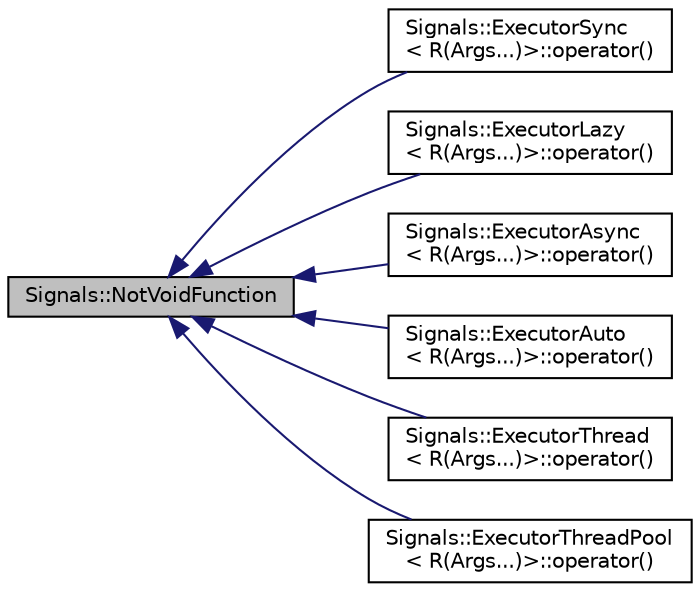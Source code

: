 digraph "Signals::NotVoidFunction"
{
 // INTERACTIVE_SVG=YES
  edge [fontname="Helvetica",fontsize="10",labelfontname="Helvetica",labelfontsize="10"];
  node [fontname="Helvetica",fontsize="10",shape=record];
  rankdir="LR";
  Node1 [label="Signals::NotVoidFunction",height=0.2,width=0.4,color="black", fillcolor="grey75", style="filled", fontcolor="black"];
  Node1 -> Node2 [dir="back",color="midnightblue",fontsize="10",style="solid",fontname="Helvetica"];
  Node2 [label="Signals::ExecutorSync\l\< R(Args...)\>::operator()",height=0.2,width=0.4,color="black", fillcolor="white", style="filled",URL="$class_signals_1_1_executor_sync_3_01_r_07_args_8_8_8_08_4.html#a4eaebc48b81f0e11f0fd5bf088db2b45"];
  Node1 -> Node3 [dir="back",color="midnightblue",fontsize="10",style="solid",fontname="Helvetica"];
  Node3 [label="Signals::ExecutorLazy\l\< R(Args...)\>::operator()",height=0.2,width=0.4,color="black", fillcolor="white", style="filled",URL="$class_signals_1_1_executor_lazy_3_01_r_07_args_8_8_8_08_4.html#a0e3fc1a8af87703d53dbf53ecb8707a5"];
  Node1 -> Node4 [dir="back",color="midnightblue",fontsize="10",style="solid",fontname="Helvetica"];
  Node4 [label="Signals::ExecutorAsync\l\< R(Args...)\>::operator()",height=0.2,width=0.4,color="black", fillcolor="white", style="filled",URL="$class_signals_1_1_executor_async_3_01_r_07_args_8_8_8_08_4.html#ac203e11d0dac28a5663cca3a7af18369"];
  Node1 -> Node5 [dir="back",color="midnightblue",fontsize="10",style="solid",fontname="Helvetica"];
  Node5 [label="Signals::ExecutorAuto\l\< R(Args...)\>::operator()",height=0.2,width=0.4,color="black", fillcolor="white", style="filled",URL="$class_signals_1_1_executor_auto_3_01_r_07_args_8_8_8_08_4.html#accde6861c3ced63aef5f2732e39cdc62"];
  Node1 -> Node6 [dir="back",color="midnightblue",fontsize="10",style="solid",fontname="Helvetica"];
  Node6 [label="Signals::ExecutorThread\l\< R(Args...)\>::operator()",height=0.2,width=0.4,color="black", fillcolor="white", style="filled",URL="$class_signals_1_1_executor_thread_3_01_r_07_args_8_8_8_08_4.html#a0a5b3484e9b2da7a4aa82bea10f324c5"];
  Node1 -> Node7 [dir="back",color="midnightblue",fontsize="10",style="solid",fontname="Helvetica"];
  Node7 [label="Signals::ExecutorThreadPool\l\< R(Args...)\>::operator()",height=0.2,width=0.4,color="black", fillcolor="white", style="filled",URL="$class_signals_1_1_executor_thread_pool_3_01_r_07_args_8_8_8_08_4.html#a79fe70d407e28e995a25c3bcac876b06"];
}
